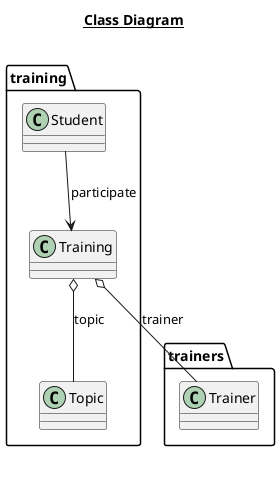 @startuml

title __Class Diagram__\n

  namespace trainers {
    class trainers.Trainer {
    }
  }

  namespace training {
    class training.Topic {
    }
  }
  

  namespace training {
    class training.Training {
    }
  }

  namespace training {
      class training.Student {
      }
    }


  training.Training o-- training.Topic : topic
  training.Training o-- trainers.Trainer : trainer
  training.Student --> training.Training : participate


right footer


endfooter

@enduml
